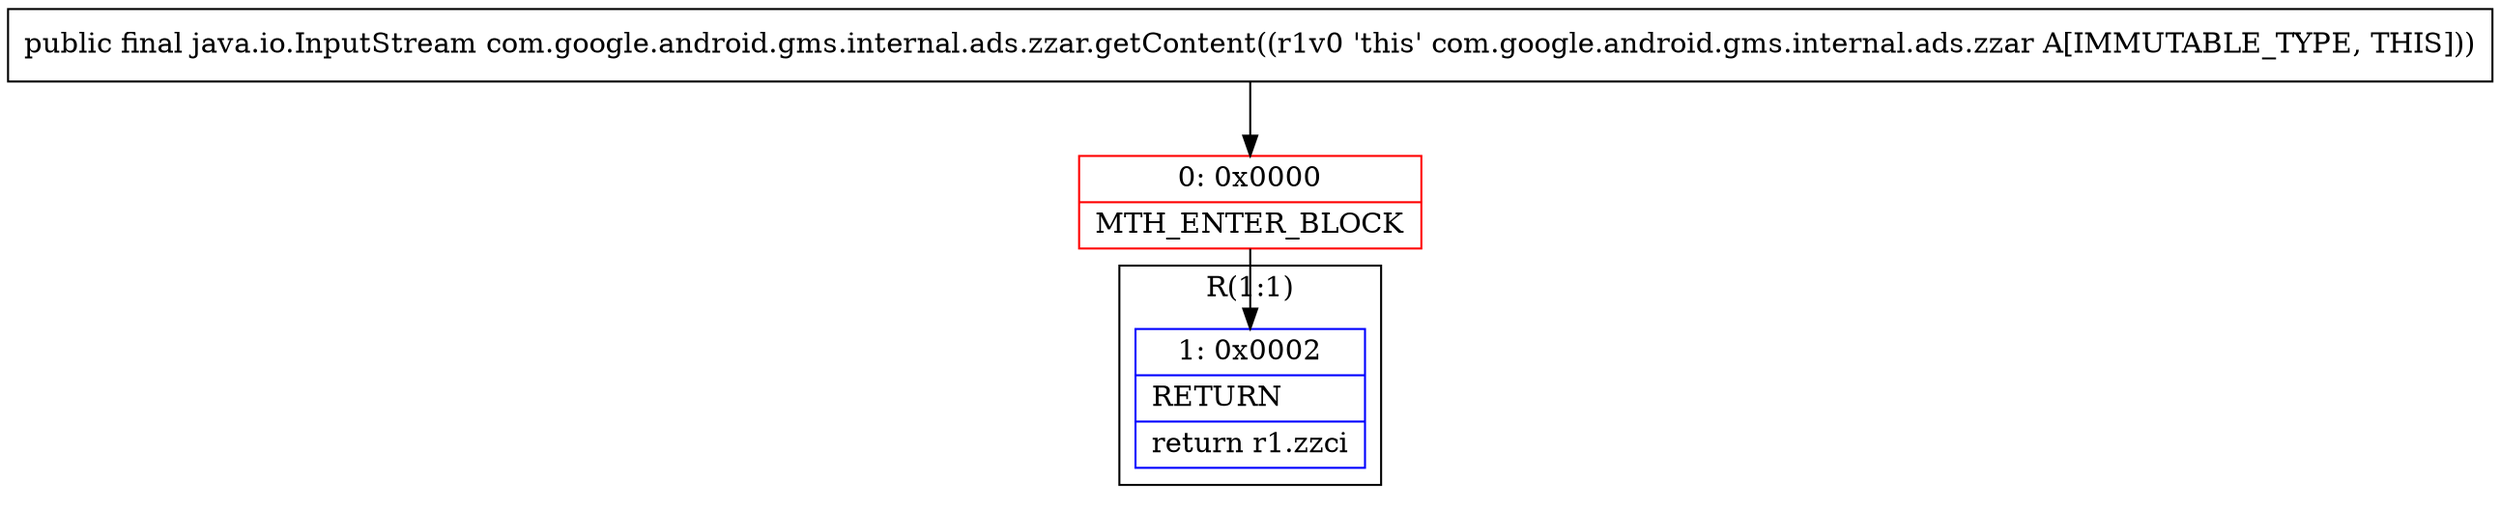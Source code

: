 digraph "CFG forcom.google.android.gms.internal.ads.zzar.getContent()Ljava\/io\/InputStream;" {
subgraph cluster_Region_2112360815 {
label = "R(1:1)";
node [shape=record,color=blue];
Node_1 [shape=record,label="{1\:\ 0x0002|RETURN\l|return r1.zzci\l}"];
}
Node_0 [shape=record,color=red,label="{0\:\ 0x0000|MTH_ENTER_BLOCK\l}"];
MethodNode[shape=record,label="{public final java.io.InputStream com.google.android.gms.internal.ads.zzar.getContent((r1v0 'this' com.google.android.gms.internal.ads.zzar A[IMMUTABLE_TYPE, THIS])) }"];
MethodNode -> Node_0;
Node_0 -> Node_1;
}

